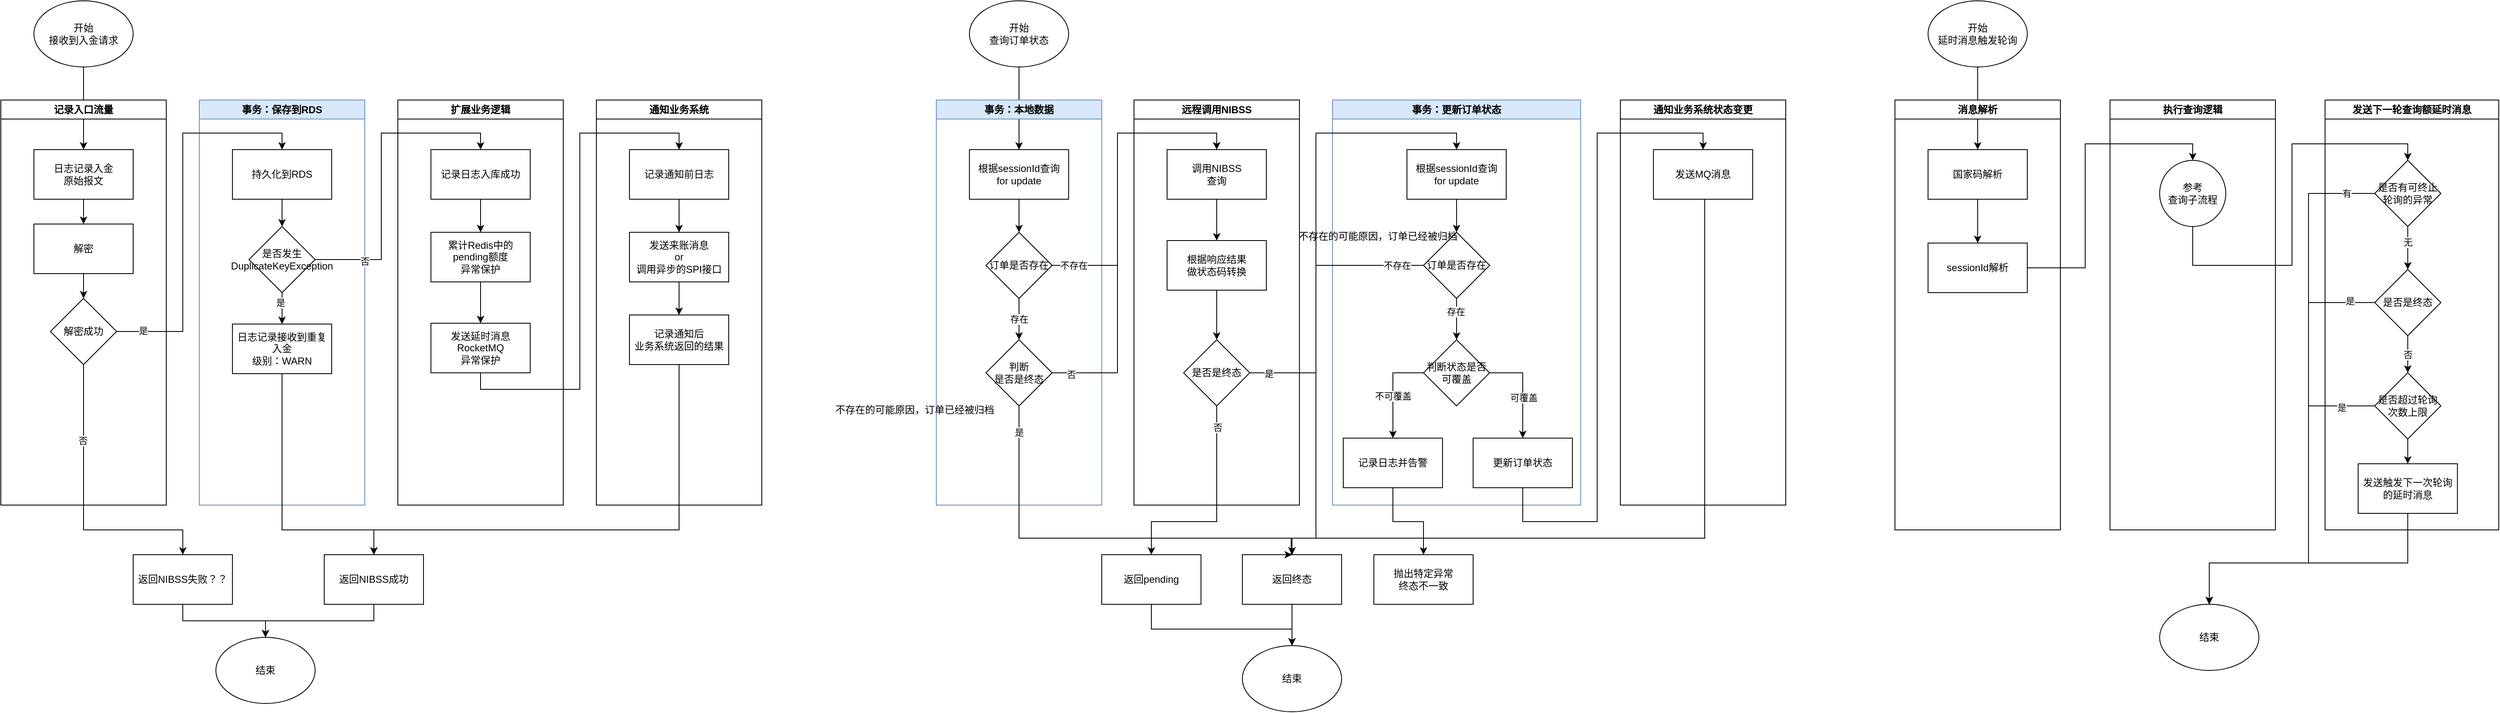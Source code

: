 <mxfile version="20.8.23" type="github">
  <diagram name="第 1 页" id="DVFmI6osQzUwB4YthNxx">
    <mxGraphModel dx="1306" dy="836" grid="1" gridSize="10" guides="1" tooltips="1" connect="1" arrows="1" fold="1" page="1" pageScale="1" pageWidth="827" pageHeight="1169" math="0" shadow="0">
      <root>
        <mxCell id="0" />
        <mxCell id="1" parent="0" />
        <mxCell id="RubAwYdfnnHtyNUK6HA--15" style="edgeStyle=orthogonalEdgeStyle;rounded=0;orthogonalLoop=1;jettySize=auto;html=1;entryX=0.5;entryY=0;entryDx=0;entryDy=0;" parent="1" source="RubAwYdfnnHtyNUK6HA--2" target="RubAwYdfnnHtyNUK6HA--10" edge="1">
          <mxGeometry relative="1" as="geometry" />
        </mxCell>
        <mxCell id="RubAwYdfnnHtyNUK6HA--2" value="开始&lt;br&gt;接收到入金请求" style="ellipse;whiteSpace=wrap;html=1;" parent="1" vertex="1">
          <mxGeometry x="50" y="40" width="120" height="80" as="geometry" />
        </mxCell>
        <mxCell id="RubAwYdfnnHtyNUK6HA--3" value="事务：保存到RDS" style="swimlane;whiteSpace=wrap;html=1;fillColor=#dae8fc;strokeColor=#6c8ebf;" parent="1" vertex="1">
          <mxGeometry x="250" y="160" width="200" height="490" as="geometry" />
        </mxCell>
        <mxCell id="RubAwYdfnnHtyNUK6HA--32" style="edgeStyle=orthogonalEdgeStyle;rounded=0;orthogonalLoop=1;jettySize=auto;html=1;entryX=0.5;entryY=0;entryDx=0;entryDy=0;" parent="RubAwYdfnnHtyNUK6HA--3" source="RubAwYdfnnHtyNUK6HA--23" target="RubAwYdfnnHtyNUK6HA--31" edge="1">
          <mxGeometry relative="1" as="geometry" />
        </mxCell>
        <mxCell id="RubAwYdfnnHtyNUK6HA--34" value="是" style="edgeLabel;html=1;align=center;verticalAlign=middle;resizable=0;points=[];" parent="RubAwYdfnnHtyNUK6HA--32" vertex="1" connectable="0">
          <mxGeometry x="-0.423" y="-2" relative="1" as="geometry">
            <mxPoint as="offset" />
          </mxGeometry>
        </mxCell>
        <mxCell id="RubAwYdfnnHtyNUK6HA--23" value="是否发生DuplicateKeyException" style="rhombus;whiteSpace=wrap;html=1;" parent="RubAwYdfnnHtyNUK6HA--3" vertex="1">
          <mxGeometry x="60" y="153" width="80" height="80" as="geometry" />
        </mxCell>
        <mxCell id="RubAwYdfnnHtyNUK6HA--28" style="edgeStyle=orthogonalEdgeStyle;rounded=0;orthogonalLoop=1;jettySize=auto;html=1;entryX=0.5;entryY=0;entryDx=0;entryDy=0;" parent="RubAwYdfnnHtyNUK6HA--3" source="RubAwYdfnnHtyNUK6HA--25" target="RubAwYdfnnHtyNUK6HA--23" edge="1">
          <mxGeometry relative="1" as="geometry" />
        </mxCell>
        <mxCell id="RubAwYdfnnHtyNUK6HA--25" value="持久化到RDS" style="rounded=0;whiteSpace=wrap;html=1;" parent="RubAwYdfnnHtyNUK6HA--3" vertex="1">
          <mxGeometry x="40" y="60" width="120" height="60" as="geometry" />
        </mxCell>
        <mxCell id="RubAwYdfnnHtyNUK6HA--31" value="日志记录接收到重复入金&lt;br&gt;级别：WARN" style="rounded=0;whiteSpace=wrap;html=1;" parent="RubAwYdfnnHtyNUK6HA--3" vertex="1">
          <mxGeometry x="40" y="271" width="120" height="60" as="geometry" />
        </mxCell>
        <mxCell id="RubAwYdfnnHtyNUK6HA--6" value="扩展业务逻辑" style="swimlane;whiteSpace=wrap;html=1;" parent="1" vertex="1">
          <mxGeometry x="490" y="160" width="200" height="490" as="geometry" />
        </mxCell>
        <mxCell id="RubAwYdfnnHtyNUK6HA--35" style="edgeStyle=orthogonalEdgeStyle;rounded=0;orthogonalLoop=1;jettySize=auto;html=1;entryX=0.5;entryY=0;entryDx=0;entryDy=0;" parent="RubAwYdfnnHtyNUK6HA--6" source="RubAwYdfnnHtyNUK6HA--5" target="RubAwYdfnnHtyNUK6HA--7" edge="1">
          <mxGeometry relative="1" as="geometry" />
        </mxCell>
        <mxCell id="RubAwYdfnnHtyNUK6HA--5" value="记录日志入库成功" style="rounded=0;whiteSpace=wrap;html=1;" parent="RubAwYdfnnHtyNUK6HA--6" vertex="1">
          <mxGeometry x="40" y="60" width="120" height="60" as="geometry" />
        </mxCell>
        <mxCell id="RubAwYdfnnHtyNUK6HA--36" style="edgeStyle=orthogonalEdgeStyle;rounded=0;orthogonalLoop=1;jettySize=auto;html=1;entryX=0.5;entryY=0;entryDx=0;entryDy=0;" parent="RubAwYdfnnHtyNUK6HA--6" source="RubAwYdfnnHtyNUK6HA--7" target="RubAwYdfnnHtyNUK6HA--8" edge="1">
          <mxGeometry relative="1" as="geometry" />
        </mxCell>
        <mxCell id="RubAwYdfnnHtyNUK6HA--7" value="累计Redis中的pending额度&lt;br&gt;异常保护" style="rounded=0;whiteSpace=wrap;html=1;" parent="RubAwYdfnnHtyNUK6HA--6" vertex="1">
          <mxGeometry x="40" y="160" width="120" height="60" as="geometry" />
        </mxCell>
        <mxCell id="RubAwYdfnnHtyNUK6HA--8" value="发送延时消息&lt;br&gt;RocketMQ&lt;br&gt;异常保护" style="rounded=0;whiteSpace=wrap;html=1;" parent="RubAwYdfnnHtyNUK6HA--6" vertex="1">
          <mxGeometry x="40" y="270" width="120" height="60" as="geometry" />
        </mxCell>
        <mxCell id="RubAwYdfnnHtyNUK6HA--9" value="记录入口流量" style="swimlane;whiteSpace=wrap;html=1;" parent="1" vertex="1">
          <mxGeometry x="10" y="160" width="200" height="490" as="geometry" />
        </mxCell>
        <mxCell id="RubAwYdfnnHtyNUK6HA--16" style="edgeStyle=orthogonalEdgeStyle;rounded=0;orthogonalLoop=1;jettySize=auto;html=1;entryX=0.5;entryY=0;entryDx=0;entryDy=0;" parent="RubAwYdfnnHtyNUK6HA--9" source="RubAwYdfnnHtyNUK6HA--10" target="RubAwYdfnnHtyNUK6HA--11" edge="1">
          <mxGeometry relative="1" as="geometry" />
        </mxCell>
        <mxCell id="RubAwYdfnnHtyNUK6HA--10" value="日志记录入金&lt;br&gt;原始报文" style="rounded=0;whiteSpace=wrap;html=1;" parent="RubAwYdfnnHtyNUK6HA--9" vertex="1">
          <mxGeometry x="40" y="60" width="120" height="60" as="geometry" />
        </mxCell>
        <mxCell id="RubAwYdfnnHtyNUK6HA--17" style="edgeStyle=orthogonalEdgeStyle;rounded=0;orthogonalLoop=1;jettySize=auto;html=1;" parent="RubAwYdfnnHtyNUK6HA--9" source="RubAwYdfnnHtyNUK6HA--11" target="RubAwYdfnnHtyNUK6HA--12" edge="1">
          <mxGeometry relative="1" as="geometry" />
        </mxCell>
        <mxCell id="RubAwYdfnnHtyNUK6HA--11" value="解密" style="rounded=0;whiteSpace=wrap;html=1;" parent="RubAwYdfnnHtyNUK6HA--9" vertex="1">
          <mxGeometry x="40" y="150" width="120" height="60" as="geometry" />
        </mxCell>
        <mxCell id="RubAwYdfnnHtyNUK6HA--12" value="解密成功" style="rhombus;whiteSpace=wrap;html=1;" parent="RubAwYdfnnHtyNUK6HA--9" vertex="1">
          <mxGeometry x="60" y="240" width="80" height="80" as="geometry" />
        </mxCell>
        <mxCell id="w1pWEiKStRJaA9r7xI7A-2" style="edgeStyle=orthogonalEdgeStyle;rounded=0;orthogonalLoop=1;jettySize=auto;html=1;entryX=0.5;entryY=0;entryDx=0;entryDy=0;" edge="1" parent="1" source="RubAwYdfnnHtyNUK6HA--13" target="w1pWEiKStRJaA9r7xI7A-1">
          <mxGeometry relative="1" as="geometry" />
        </mxCell>
        <mxCell id="RubAwYdfnnHtyNUK6HA--13" value="返回NIBSS失败？？" style="rounded=0;whiteSpace=wrap;html=1;" parent="1" vertex="1">
          <mxGeometry x="170" y="710" width="120" height="60" as="geometry" />
        </mxCell>
        <mxCell id="w1pWEiKStRJaA9r7xI7A-3" style="edgeStyle=orthogonalEdgeStyle;rounded=0;orthogonalLoop=1;jettySize=auto;html=1;entryX=0.5;entryY=0;entryDx=0;entryDy=0;exitX=0.5;exitY=1;exitDx=0;exitDy=0;" edge="1" parent="1" source="RubAwYdfnnHtyNUK6HA--14" target="w1pWEiKStRJaA9r7xI7A-1">
          <mxGeometry relative="1" as="geometry" />
        </mxCell>
        <mxCell id="RubAwYdfnnHtyNUK6HA--14" value="返回NIBSS成功" style="rounded=0;whiteSpace=wrap;html=1;" parent="1" vertex="1">
          <mxGeometry x="401" y="710" width="120" height="60" as="geometry" />
        </mxCell>
        <mxCell id="RubAwYdfnnHtyNUK6HA--18" style="edgeStyle=orthogonalEdgeStyle;rounded=0;orthogonalLoop=1;jettySize=auto;html=1;entryX=0.5;entryY=0;entryDx=0;entryDy=0;" parent="1" source="RubAwYdfnnHtyNUK6HA--12" target="RubAwYdfnnHtyNUK6HA--25" edge="1">
          <mxGeometry relative="1" as="geometry">
            <mxPoint x="350" y="220.0" as="targetPoint" />
            <Array as="points">
              <mxPoint x="230" y="440" />
              <mxPoint x="230" y="200" />
              <mxPoint x="350" y="200" />
            </Array>
          </mxGeometry>
        </mxCell>
        <mxCell id="RubAwYdfnnHtyNUK6HA--19" value="是" style="edgeLabel;html=1;align=center;verticalAlign=middle;resizable=0;points=[];" parent="RubAwYdfnnHtyNUK6HA--18" vertex="1" connectable="0">
          <mxGeometry x="-0.863" y="1" relative="1" as="geometry">
            <mxPoint as="offset" />
          </mxGeometry>
        </mxCell>
        <mxCell id="RubAwYdfnnHtyNUK6HA--20" style="edgeStyle=orthogonalEdgeStyle;rounded=0;orthogonalLoop=1;jettySize=auto;html=1;entryX=0.5;entryY=0;entryDx=0;entryDy=0;exitX=0.5;exitY=1;exitDx=0;exitDy=0;" parent="1" source="RubAwYdfnnHtyNUK6HA--12" target="RubAwYdfnnHtyNUK6HA--13" edge="1">
          <mxGeometry relative="1" as="geometry">
            <Array as="points">
              <mxPoint x="110" y="680" />
              <mxPoint x="230" y="680" />
            </Array>
          </mxGeometry>
        </mxCell>
        <mxCell id="RubAwYdfnnHtyNUK6HA--21" value="否" style="edgeLabel;html=1;align=center;verticalAlign=middle;resizable=0;points=[];" parent="RubAwYdfnnHtyNUK6HA--20" vertex="1" connectable="0">
          <mxGeometry x="-0.474" y="-1" relative="1" as="geometry">
            <mxPoint as="offset" />
          </mxGeometry>
        </mxCell>
        <mxCell id="RubAwYdfnnHtyNUK6HA--29" style="edgeStyle=orthogonalEdgeStyle;rounded=0;orthogonalLoop=1;jettySize=auto;html=1;entryX=0.5;entryY=0;entryDx=0;entryDy=0;" parent="1" source="RubAwYdfnnHtyNUK6HA--23" target="RubAwYdfnnHtyNUK6HA--5" edge="1">
          <mxGeometry relative="1" as="geometry">
            <Array as="points">
              <mxPoint x="470" y="353" />
              <mxPoint x="470" y="200" />
              <mxPoint x="590" y="200" />
            </Array>
          </mxGeometry>
        </mxCell>
        <mxCell id="RubAwYdfnnHtyNUK6HA--30" value="否" style="edgeLabel;html=1;align=center;verticalAlign=middle;resizable=0;points=[];" parent="RubAwYdfnnHtyNUK6HA--29" vertex="1" connectable="0">
          <mxGeometry x="-0.679" y="-2" relative="1" as="geometry">
            <mxPoint as="offset" />
          </mxGeometry>
        </mxCell>
        <mxCell id="RubAwYdfnnHtyNUK6HA--33" style="edgeStyle=orthogonalEdgeStyle;rounded=0;orthogonalLoop=1;jettySize=auto;html=1;entryX=0.5;entryY=0;entryDx=0;entryDy=0;" parent="1" source="RubAwYdfnnHtyNUK6HA--31" target="RubAwYdfnnHtyNUK6HA--14" edge="1">
          <mxGeometry relative="1" as="geometry">
            <Array as="points">
              <mxPoint x="350" y="680" />
              <mxPoint x="461" y="680" />
            </Array>
          </mxGeometry>
        </mxCell>
        <mxCell id="w1pWEiKStRJaA9r7xI7A-1" value="结束" style="ellipse;whiteSpace=wrap;html=1;" vertex="1" parent="1">
          <mxGeometry x="270" y="810" width="120" height="80" as="geometry" />
        </mxCell>
        <mxCell id="w1pWEiKStRJaA9r7xI7A-4" value="通知业务系统" style="swimlane;whiteSpace=wrap;html=1;" vertex="1" parent="1">
          <mxGeometry x="730" y="160" width="200" height="490" as="geometry" />
        </mxCell>
        <mxCell id="w1pWEiKStRJaA9r7xI7A-11" style="edgeStyle=orthogonalEdgeStyle;rounded=0;orthogonalLoop=1;jettySize=auto;html=1;entryX=0.5;entryY=0;entryDx=0;entryDy=0;" edge="1" parent="w1pWEiKStRJaA9r7xI7A-4" source="w1pWEiKStRJaA9r7xI7A-5" target="w1pWEiKStRJaA9r7xI7A-10">
          <mxGeometry relative="1" as="geometry" />
        </mxCell>
        <mxCell id="w1pWEiKStRJaA9r7xI7A-5" value="发送来账消息&lt;br&gt;or&lt;br&gt;调用异步的SPI接口" style="rounded=0;whiteSpace=wrap;html=1;" vertex="1" parent="w1pWEiKStRJaA9r7xI7A-4">
          <mxGeometry x="40" y="160" width="120" height="60" as="geometry" />
        </mxCell>
        <mxCell id="w1pWEiKStRJaA9r7xI7A-9" style="edgeStyle=orthogonalEdgeStyle;rounded=0;orthogonalLoop=1;jettySize=auto;html=1;entryX=0.5;entryY=0;entryDx=0;entryDy=0;" edge="1" parent="w1pWEiKStRJaA9r7xI7A-4" source="w1pWEiKStRJaA9r7xI7A-8" target="w1pWEiKStRJaA9r7xI7A-5">
          <mxGeometry relative="1" as="geometry" />
        </mxCell>
        <mxCell id="w1pWEiKStRJaA9r7xI7A-8" value="记录通知前日志" style="rounded=0;whiteSpace=wrap;html=1;" vertex="1" parent="w1pWEiKStRJaA9r7xI7A-4">
          <mxGeometry x="40" y="60" width="120" height="60" as="geometry" />
        </mxCell>
        <mxCell id="w1pWEiKStRJaA9r7xI7A-10" value="记录通知后&lt;br&gt;业务系统返回的结果" style="rounded=0;whiteSpace=wrap;html=1;" vertex="1" parent="w1pWEiKStRJaA9r7xI7A-4">
          <mxGeometry x="40" y="260" width="120" height="60" as="geometry" />
        </mxCell>
        <mxCell id="w1pWEiKStRJaA9r7xI7A-6" style="edgeStyle=orthogonalEdgeStyle;rounded=0;orthogonalLoop=1;jettySize=auto;html=1;entryX=0.5;entryY=0;entryDx=0;entryDy=0;exitX=0.5;exitY=1;exitDx=0;exitDy=0;" edge="1" parent="1" source="RubAwYdfnnHtyNUK6HA--8" target="w1pWEiKStRJaA9r7xI7A-8">
          <mxGeometry relative="1" as="geometry" />
        </mxCell>
        <mxCell id="w1pWEiKStRJaA9r7xI7A-12" style="edgeStyle=orthogonalEdgeStyle;rounded=0;orthogonalLoop=1;jettySize=auto;html=1;entryX=0.5;entryY=0;entryDx=0;entryDy=0;" edge="1" parent="1" source="w1pWEiKStRJaA9r7xI7A-10" target="RubAwYdfnnHtyNUK6HA--14">
          <mxGeometry relative="1" as="geometry">
            <Array as="points">
              <mxPoint x="830" y="680" />
              <mxPoint x="461" y="680" />
            </Array>
          </mxGeometry>
        </mxCell>
        <mxCell id="w1pWEiKStRJaA9r7xI7A-17" style="edgeStyle=orthogonalEdgeStyle;rounded=0;orthogonalLoop=1;jettySize=auto;html=1;entryX=0.5;entryY=0;entryDx=0;entryDy=0;" edge="1" parent="1" source="w1pWEiKStRJaA9r7xI7A-13" target="w1pWEiKStRJaA9r7xI7A-15">
          <mxGeometry relative="1" as="geometry" />
        </mxCell>
        <mxCell id="w1pWEiKStRJaA9r7xI7A-13" value="开始&lt;br&gt;查询订单状态" style="ellipse;whiteSpace=wrap;html=1;" vertex="1" parent="1">
          <mxGeometry x="1181" y="40" width="120" height="80" as="geometry" />
        </mxCell>
        <mxCell id="w1pWEiKStRJaA9r7xI7A-14" value="事务：本地数据" style="swimlane;whiteSpace=wrap;html=1;fillColor=#dae8fc;strokeColor=#6c8ebf;" vertex="1" parent="1">
          <mxGeometry x="1141" y="160" width="200" height="490" as="geometry" />
        </mxCell>
        <mxCell id="w1pWEiKStRJaA9r7xI7A-18" style="edgeStyle=orthogonalEdgeStyle;rounded=0;orthogonalLoop=1;jettySize=auto;html=1;entryX=0.5;entryY=0;entryDx=0;entryDy=0;" edge="1" parent="w1pWEiKStRJaA9r7xI7A-14" source="w1pWEiKStRJaA9r7xI7A-15" target="w1pWEiKStRJaA9r7xI7A-16">
          <mxGeometry relative="1" as="geometry" />
        </mxCell>
        <mxCell id="w1pWEiKStRJaA9r7xI7A-15" value="根据sessionId查询&lt;br&gt;for update" style="rounded=0;whiteSpace=wrap;html=1;" vertex="1" parent="w1pWEiKStRJaA9r7xI7A-14">
          <mxGeometry x="40" y="60" width="120" height="60" as="geometry" />
        </mxCell>
        <mxCell id="w1pWEiKStRJaA9r7xI7A-29" value="存在" style="edgeStyle=orthogonalEdgeStyle;rounded=0;orthogonalLoop=1;jettySize=auto;html=1;entryX=0.5;entryY=0;entryDx=0;entryDy=0;" edge="1" parent="w1pWEiKStRJaA9r7xI7A-14" source="w1pWEiKStRJaA9r7xI7A-16" target="w1pWEiKStRJaA9r7xI7A-28">
          <mxGeometry relative="1" as="geometry" />
        </mxCell>
        <mxCell id="w1pWEiKStRJaA9r7xI7A-16" value="订单是否存在" style="rhombus;whiteSpace=wrap;html=1;" vertex="1" parent="w1pWEiKStRJaA9r7xI7A-14">
          <mxGeometry x="60" y="160" width="80" height="80" as="geometry" />
        </mxCell>
        <mxCell id="w1pWEiKStRJaA9r7xI7A-28" value="判断&lt;br&gt;是否是终态" style="rhombus;whiteSpace=wrap;html=1;" vertex="1" parent="w1pWEiKStRJaA9r7xI7A-14">
          <mxGeometry x="60" y="290" width="80" height="80" as="geometry" />
        </mxCell>
        <mxCell id="w1pWEiKStRJaA9r7xI7A-41" value="不存在的可能原因，订单已经被归档" style="text;html=1;strokeColor=none;fillColor=none;align=center;verticalAlign=middle;whiteSpace=wrap;rounded=0;" vertex="1" parent="w1pWEiKStRJaA9r7xI7A-14">
          <mxGeometry x="-131" y="360" width="210" height="30" as="geometry" />
        </mxCell>
        <mxCell id="w1pWEiKStRJaA9r7xI7A-66" style="edgeStyle=orthogonalEdgeStyle;rounded=0;orthogonalLoop=1;jettySize=auto;html=1;entryX=0.5;entryY=0;entryDx=0;entryDy=0;" edge="1" parent="1" source="w1pWEiKStRJaA9r7xI7A-19" target="w1pWEiKStRJaA9r7xI7A-65">
          <mxGeometry relative="1" as="geometry">
            <Array as="points">
              <mxPoint x="1401" y="800" />
              <mxPoint x="1571" y="800" />
            </Array>
          </mxGeometry>
        </mxCell>
        <mxCell id="w1pWEiKStRJaA9r7xI7A-19" value="返回pending" style="rounded=0;whiteSpace=wrap;html=1;" vertex="1" parent="1">
          <mxGeometry x="1341" y="710" width="120" height="60" as="geometry" />
        </mxCell>
        <mxCell id="w1pWEiKStRJaA9r7xI7A-67" style="edgeStyle=orthogonalEdgeStyle;rounded=0;orthogonalLoop=1;jettySize=auto;html=1;entryX=0.5;entryY=0;entryDx=0;entryDy=0;" edge="1" parent="1" source="w1pWEiKStRJaA9r7xI7A-20" target="w1pWEiKStRJaA9r7xI7A-65">
          <mxGeometry relative="1" as="geometry" />
        </mxCell>
        <mxCell id="w1pWEiKStRJaA9r7xI7A-20" value="返回终态" style="rounded=0;whiteSpace=wrap;html=1;" vertex="1" parent="1">
          <mxGeometry x="1511" y="710" width="120" height="60" as="geometry" />
        </mxCell>
        <mxCell id="w1pWEiKStRJaA9r7xI7A-22" value="远程调用NIBSS" style="swimlane;whiteSpace=wrap;html=1;" vertex="1" parent="1">
          <mxGeometry x="1380" y="160" width="200" height="490" as="geometry" />
        </mxCell>
        <mxCell id="w1pWEiKStRJaA9r7xI7A-36" style="edgeStyle=orthogonalEdgeStyle;rounded=0;orthogonalLoop=1;jettySize=auto;html=1;entryX=0.5;entryY=0;entryDx=0;entryDy=0;" edge="1" parent="w1pWEiKStRJaA9r7xI7A-22" source="w1pWEiKStRJaA9r7xI7A-23" target="w1pWEiKStRJaA9r7xI7A-35">
          <mxGeometry relative="1" as="geometry" />
        </mxCell>
        <mxCell id="w1pWEiKStRJaA9r7xI7A-23" value="调用NIBSS&lt;br&gt;查询" style="rounded=0;whiteSpace=wrap;html=1;" vertex="1" parent="w1pWEiKStRJaA9r7xI7A-22">
          <mxGeometry x="40" y="60" width="120" height="60" as="geometry" />
        </mxCell>
        <mxCell id="w1pWEiKStRJaA9r7xI7A-48" style="edgeStyle=orthogonalEdgeStyle;rounded=0;orthogonalLoop=1;jettySize=auto;html=1;entryX=0.5;entryY=0;entryDx=0;entryDy=0;" edge="1" parent="w1pWEiKStRJaA9r7xI7A-22" source="w1pWEiKStRJaA9r7xI7A-35" target="w1pWEiKStRJaA9r7xI7A-47">
          <mxGeometry relative="1" as="geometry" />
        </mxCell>
        <mxCell id="w1pWEiKStRJaA9r7xI7A-35" value="根据响应结果&lt;br&gt;做状态码转换" style="rounded=0;whiteSpace=wrap;html=1;" vertex="1" parent="w1pWEiKStRJaA9r7xI7A-22">
          <mxGeometry x="40" y="170" width="120" height="60" as="geometry" />
        </mxCell>
        <mxCell id="w1pWEiKStRJaA9r7xI7A-47" value="是否是终态" style="rhombus;whiteSpace=wrap;html=1;" vertex="1" parent="w1pWEiKStRJaA9r7xI7A-22">
          <mxGeometry x="60" y="290" width="80" height="80" as="geometry" />
        </mxCell>
        <mxCell id="w1pWEiKStRJaA9r7xI7A-24" style="edgeStyle=orthogonalEdgeStyle;rounded=0;orthogonalLoop=1;jettySize=auto;html=1;entryX=0.5;entryY=0;entryDx=0;entryDy=0;" edge="1" parent="1" source="w1pWEiKStRJaA9r7xI7A-16" target="w1pWEiKStRJaA9r7xI7A-23">
          <mxGeometry relative="1" as="geometry">
            <Array as="points">
              <mxPoint x="1360" y="360" />
              <mxPoint x="1360" y="200" />
              <mxPoint x="1480" y="200" />
            </Array>
          </mxGeometry>
        </mxCell>
        <mxCell id="w1pWEiKStRJaA9r7xI7A-26" value="不存在" style="edgeLabel;html=1;align=center;verticalAlign=middle;resizable=0;points=[];" vertex="1" connectable="0" parent="w1pWEiKStRJaA9r7xI7A-24">
          <mxGeometry x="-0.863" relative="1" as="geometry">
            <mxPoint as="offset" />
          </mxGeometry>
        </mxCell>
        <mxCell id="w1pWEiKStRJaA9r7xI7A-30" style="edgeStyle=orthogonalEdgeStyle;rounded=0;orthogonalLoop=1;jettySize=auto;html=1;entryX=0.5;entryY=0;entryDx=0;entryDy=0;" edge="1" parent="1" source="w1pWEiKStRJaA9r7xI7A-28" target="w1pWEiKStRJaA9r7xI7A-20">
          <mxGeometry relative="1" as="geometry">
            <Array as="points">
              <mxPoint x="1241" y="690" />
              <mxPoint x="1570" y="690" />
            </Array>
          </mxGeometry>
        </mxCell>
        <mxCell id="w1pWEiKStRJaA9r7xI7A-31" value="是" style="edgeLabel;html=1;align=center;verticalAlign=middle;resizable=0;points=[];" vertex="1" connectable="0" parent="w1pWEiKStRJaA9r7xI7A-30">
          <mxGeometry x="-0.876" relative="1" as="geometry">
            <mxPoint as="offset" />
          </mxGeometry>
        </mxCell>
        <mxCell id="w1pWEiKStRJaA9r7xI7A-32" style="edgeStyle=orthogonalEdgeStyle;rounded=0;orthogonalLoop=1;jettySize=auto;html=1;entryX=0.5;entryY=0;entryDx=0;entryDy=0;" edge="1" parent="1" source="w1pWEiKStRJaA9r7xI7A-28" target="w1pWEiKStRJaA9r7xI7A-23">
          <mxGeometry relative="1" as="geometry">
            <Array as="points">
              <mxPoint x="1360" y="490" />
              <mxPoint x="1360" y="200" />
              <mxPoint x="1480" y="200" />
            </Array>
          </mxGeometry>
        </mxCell>
        <mxCell id="w1pWEiKStRJaA9r7xI7A-33" value="否" style="edgeLabel;html=1;align=center;verticalAlign=middle;resizable=0;points=[];" vertex="1" connectable="0" parent="w1pWEiKStRJaA9r7xI7A-32">
          <mxGeometry x="-0.91" y="-1" relative="1" as="geometry">
            <mxPoint y="1" as="offset" />
          </mxGeometry>
        </mxCell>
        <mxCell id="w1pWEiKStRJaA9r7xI7A-38" value="事务：更新订单状态" style="swimlane;whiteSpace=wrap;html=1;fillColor=#dae8fc;strokeColor=#6c8ebf;" vertex="1" parent="1">
          <mxGeometry x="1620" y="160" width="300" height="490" as="geometry" />
        </mxCell>
        <mxCell id="w1pWEiKStRJaA9r7xI7A-44" style="edgeStyle=orthogonalEdgeStyle;rounded=0;orthogonalLoop=1;jettySize=auto;html=1;" edge="1" parent="w1pWEiKStRJaA9r7xI7A-38" source="w1pWEiKStRJaA9r7xI7A-39" target="w1pWEiKStRJaA9r7xI7A-43">
          <mxGeometry relative="1" as="geometry" />
        </mxCell>
        <mxCell id="w1pWEiKStRJaA9r7xI7A-39" value="根据sessionId查询&lt;br&gt;for update" style="rounded=0;whiteSpace=wrap;html=1;" vertex="1" parent="w1pWEiKStRJaA9r7xI7A-38">
          <mxGeometry x="90" y="60" width="120" height="60" as="geometry" />
        </mxCell>
        <mxCell id="w1pWEiKStRJaA9r7xI7A-58" style="edgeStyle=orthogonalEdgeStyle;rounded=0;orthogonalLoop=1;jettySize=auto;html=1;entryX=0.5;entryY=0;entryDx=0;entryDy=0;" edge="1" parent="w1pWEiKStRJaA9r7xI7A-38" source="w1pWEiKStRJaA9r7xI7A-43" target="w1pWEiKStRJaA9r7xI7A-55">
          <mxGeometry relative="1" as="geometry" />
        </mxCell>
        <mxCell id="w1pWEiKStRJaA9r7xI7A-60" value="存在" style="edgeLabel;html=1;align=center;verticalAlign=middle;resizable=0;points=[];" vertex="1" connectable="0" parent="w1pWEiKStRJaA9r7xI7A-58">
          <mxGeometry x="-0.38" y="-1" relative="1" as="geometry">
            <mxPoint as="offset" />
          </mxGeometry>
        </mxCell>
        <mxCell id="w1pWEiKStRJaA9r7xI7A-43" value="订单是否存在" style="rhombus;whiteSpace=wrap;html=1;" vertex="1" parent="w1pWEiKStRJaA9r7xI7A-38">
          <mxGeometry x="110" y="160" width="80" height="80" as="geometry" />
        </mxCell>
        <mxCell id="w1pWEiKStRJaA9r7xI7A-59" style="rounded=0;orthogonalLoop=1;jettySize=auto;html=1;entryX=0.5;entryY=0;entryDx=0;entryDy=0;edgeStyle=orthogonalEdgeStyle;exitX=1;exitY=0.5;exitDx=0;exitDy=0;" edge="1" parent="w1pWEiKStRJaA9r7xI7A-38" source="w1pWEiKStRJaA9r7xI7A-55" target="w1pWEiKStRJaA9r7xI7A-56">
          <mxGeometry relative="1" as="geometry" />
        </mxCell>
        <mxCell id="w1pWEiKStRJaA9r7xI7A-61" value="可覆盖" style="edgeLabel;html=1;align=center;verticalAlign=middle;resizable=0;points=[];" vertex="1" connectable="0" parent="w1pWEiKStRJaA9r7xI7A-59">
          <mxGeometry x="-0.39" y="3" relative="1" as="geometry">
            <mxPoint x="4" y="33" as="offset" />
          </mxGeometry>
        </mxCell>
        <mxCell id="w1pWEiKStRJaA9r7xI7A-63" style="edgeStyle=orthogonalEdgeStyle;rounded=0;orthogonalLoop=1;jettySize=auto;html=1;entryX=0.5;entryY=0;entryDx=0;entryDy=0;" edge="1" parent="w1pWEiKStRJaA9r7xI7A-38" source="w1pWEiKStRJaA9r7xI7A-55" target="w1pWEiKStRJaA9r7xI7A-62">
          <mxGeometry relative="1" as="geometry">
            <Array as="points">
              <mxPoint x="73" y="330" />
            </Array>
          </mxGeometry>
        </mxCell>
        <mxCell id="w1pWEiKStRJaA9r7xI7A-64" value="不可覆盖" style="edgeLabel;html=1;align=center;verticalAlign=middle;resizable=0;points=[];" vertex="1" connectable="0" parent="w1pWEiKStRJaA9r7xI7A-63">
          <mxGeometry x="0.112" relative="1" as="geometry">
            <mxPoint as="offset" />
          </mxGeometry>
        </mxCell>
        <mxCell id="w1pWEiKStRJaA9r7xI7A-55" value="判断状态是否可覆盖" style="rhombus;whiteSpace=wrap;html=1;" vertex="1" parent="w1pWEiKStRJaA9r7xI7A-38">
          <mxGeometry x="110" y="290" width="80" height="80" as="geometry" />
        </mxCell>
        <mxCell id="w1pWEiKStRJaA9r7xI7A-56" value="更新订单状态" style="rounded=0;whiteSpace=wrap;html=1;" vertex="1" parent="w1pWEiKStRJaA9r7xI7A-38">
          <mxGeometry x="170" y="409" width="120" height="60" as="geometry" />
        </mxCell>
        <mxCell id="w1pWEiKStRJaA9r7xI7A-62" value="记录日志并告警" style="rounded=0;whiteSpace=wrap;html=1;" vertex="1" parent="w1pWEiKStRJaA9r7xI7A-38">
          <mxGeometry x="13" y="409" width="120" height="60" as="geometry" />
        </mxCell>
        <mxCell id="w1pWEiKStRJaA9r7xI7A-74" value="不存在的可能原因，订单已经被归档" style="text;html=1;strokeColor=none;fillColor=none;align=center;verticalAlign=middle;whiteSpace=wrap;rounded=0;" vertex="1" parent="w1pWEiKStRJaA9r7xI7A-38">
          <mxGeometry x="-50" y="150" width="210" height="30" as="geometry" />
        </mxCell>
        <mxCell id="w1pWEiKStRJaA9r7xI7A-45" style="edgeStyle=orthogonalEdgeStyle;rounded=0;orthogonalLoop=1;jettySize=auto;html=1;entryX=0.5;entryY=0;entryDx=0;entryDy=0;exitX=1;exitY=0.5;exitDx=0;exitDy=0;" edge="1" parent="1" source="w1pWEiKStRJaA9r7xI7A-47" target="w1pWEiKStRJaA9r7xI7A-39">
          <mxGeometry relative="1" as="geometry">
            <Array as="points">
              <mxPoint x="1600" y="490" />
              <mxPoint x="1600" y="200" />
              <mxPoint x="1770" y="200" />
            </Array>
          </mxGeometry>
        </mxCell>
        <mxCell id="w1pWEiKStRJaA9r7xI7A-49" value="是" style="edgeLabel;html=1;align=center;verticalAlign=middle;resizable=0;points=[];" vertex="1" connectable="0" parent="w1pWEiKStRJaA9r7xI7A-45">
          <mxGeometry x="-0.918" y="-1" relative="1" as="geometry">
            <mxPoint as="offset" />
          </mxGeometry>
        </mxCell>
        <mxCell id="w1pWEiKStRJaA9r7xI7A-50" style="edgeStyle=orthogonalEdgeStyle;rounded=0;orthogonalLoop=1;jettySize=auto;html=1;entryX=0.5;entryY=0;entryDx=0;entryDy=0;" edge="1" parent="1" source="w1pWEiKStRJaA9r7xI7A-47" target="w1pWEiKStRJaA9r7xI7A-19">
          <mxGeometry relative="1" as="geometry">
            <Array as="points">
              <mxPoint x="1480" y="670" />
              <mxPoint x="1401" y="670" />
            </Array>
          </mxGeometry>
        </mxCell>
        <mxCell id="w1pWEiKStRJaA9r7xI7A-51" value="否" style="edgeLabel;html=1;align=center;verticalAlign=middle;resizable=0;points=[];" vertex="1" connectable="0" parent="w1pWEiKStRJaA9r7xI7A-50">
          <mxGeometry x="-0.799" y="1" relative="1" as="geometry">
            <mxPoint as="offset" />
          </mxGeometry>
        </mxCell>
        <mxCell id="w1pWEiKStRJaA9r7xI7A-52" style="edgeStyle=orthogonalEdgeStyle;rounded=0;orthogonalLoop=1;jettySize=auto;html=1;entryX=0.5;entryY=0;entryDx=0;entryDy=0;" edge="1" parent="1" source="w1pWEiKStRJaA9r7xI7A-43" target="w1pWEiKStRJaA9r7xI7A-20">
          <mxGeometry relative="1" as="geometry">
            <Array as="points">
              <mxPoint x="1600" y="360" />
              <mxPoint x="1600" y="690" />
              <mxPoint x="1571" y="690" />
            </Array>
          </mxGeometry>
        </mxCell>
        <mxCell id="w1pWEiKStRJaA9r7xI7A-53" value="不存在" style="edgeLabel;html=1;align=center;verticalAlign=middle;resizable=0;points=[];" vertex="1" connectable="0" parent="w1pWEiKStRJaA9r7xI7A-52">
          <mxGeometry x="-0.908" relative="1" as="geometry">
            <mxPoint x="-9" as="offset" />
          </mxGeometry>
        </mxCell>
        <mxCell id="w1pWEiKStRJaA9r7xI7A-57" style="edgeStyle=orthogonalEdgeStyle;rounded=0;orthogonalLoop=1;jettySize=auto;html=1;entryX=0.5;entryY=0;entryDx=0;entryDy=0;exitX=0.5;exitY=1;exitDx=0;exitDy=0;" edge="1" parent="1" source="w1pWEiKStRJaA9r7xI7A-56" target="w1pWEiKStRJaA9r7xI7A-71">
          <mxGeometry relative="1" as="geometry">
            <Array as="points">
              <mxPoint x="1850" y="670" />
              <mxPoint x="1940" y="670" />
              <mxPoint x="1940" y="200" />
              <mxPoint x="2068" y="200" />
            </Array>
          </mxGeometry>
        </mxCell>
        <mxCell id="w1pWEiKStRJaA9r7xI7A-65" value="结束" style="ellipse;whiteSpace=wrap;html=1;" vertex="1" parent="1">
          <mxGeometry x="1511" y="820" width="120" height="80" as="geometry" />
        </mxCell>
        <mxCell id="w1pWEiKStRJaA9r7xI7A-68" value="抛出特定异常&lt;br&gt;终态不一致" style="rounded=0;whiteSpace=wrap;html=1;" vertex="1" parent="1">
          <mxGeometry x="1670" y="710" width="120" height="60" as="geometry" />
        </mxCell>
        <mxCell id="w1pWEiKStRJaA9r7xI7A-69" style="edgeStyle=orthogonalEdgeStyle;rounded=0;orthogonalLoop=1;jettySize=auto;html=1;entryX=0.5;entryY=0;entryDx=0;entryDy=0;" edge="1" parent="1" source="w1pWEiKStRJaA9r7xI7A-62" target="w1pWEiKStRJaA9r7xI7A-68">
          <mxGeometry relative="1" as="geometry">
            <Array as="points">
              <mxPoint x="1693" y="670" />
              <mxPoint x="1730" y="670" />
            </Array>
          </mxGeometry>
        </mxCell>
        <mxCell id="w1pWEiKStRJaA9r7xI7A-70" value="通知业务系统状态变更" style="swimlane;whiteSpace=wrap;html=1;" vertex="1" parent="1">
          <mxGeometry x="1968" y="160" width="200" height="490" as="geometry" />
        </mxCell>
        <mxCell id="w1pWEiKStRJaA9r7xI7A-71" value="发送MQ消息" style="rounded=0;whiteSpace=wrap;html=1;" vertex="1" parent="w1pWEiKStRJaA9r7xI7A-70">
          <mxGeometry x="40" y="60" width="120" height="60" as="geometry" />
        </mxCell>
        <mxCell id="w1pWEiKStRJaA9r7xI7A-72" style="edgeStyle=orthogonalEdgeStyle;rounded=0;orthogonalLoop=1;jettySize=auto;html=1;entryX=0.5;entryY=0;entryDx=0;entryDy=0;" edge="1" parent="1" source="w1pWEiKStRJaA9r7xI7A-71" target="w1pWEiKStRJaA9r7xI7A-20">
          <mxGeometry relative="1" as="geometry">
            <Array as="points">
              <mxPoint x="2070" y="690" />
              <mxPoint x="1571" y="690" />
            </Array>
          </mxGeometry>
        </mxCell>
        <mxCell id="w1pWEiKStRJaA9r7xI7A-80" style="edgeStyle=orthogonalEdgeStyle;rounded=0;orthogonalLoop=1;jettySize=auto;html=1;entryX=0.5;entryY=0;entryDx=0;entryDy=0;" edge="1" parent="1" source="w1pWEiKStRJaA9r7xI7A-73" target="w1pWEiKStRJaA9r7xI7A-78">
          <mxGeometry relative="1" as="geometry" />
        </mxCell>
        <mxCell id="w1pWEiKStRJaA9r7xI7A-73" value="开始&lt;br&gt;延时消息触发轮询" style="ellipse;whiteSpace=wrap;html=1;" vertex="1" parent="1">
          <mxGeometry x="2340" y="40" width="120" height="80" as="geometry" />
        </mxCell>
        <mxCell id="w1pWEiKStRJaA9r7xI7A-75" value="消息解析" style="swimlane;whiteSpace=wrap;html=1;" vertex="1" parent="1">
          <mxGeometry x="2300" y="160" width="200" height="520" as="geometry" />
        </mxCell>
        <mxCell id="w1pWEiKStRJaA9r7xI7A-81" style="edgeStyle=orthogonalEdgeStyle;rounded=0;orthogonalLoop=1;jettySize=auto;html=1;entryX=0.5;entryY=0;entryDx=0;entryDy=0;" edge="1" parent="w1pWEiKStRJaA9r7xI7A-75" source="w1pWEiKStRJaA9r7xI7A-78" target="w1pWEiKStRJaA9r7xI7A-79">
          <mxGeometry relative="1" as="geometry" />
        </mxCell>
        <mxCell id="w1pWEiKStRJaA9r7xI7A-78" value="国家码解析" style="rounded=0;whiteSpace=wrap;html=1;" vertex="1" parent="w1pWEiKStRJaA9r7xI7A-75">
          <mxGeometry x="40" y="60" width="120" height="60" as="geometry" />
        </mxCell>
        <mxCell id="w1pWEiKStRJaA9r7xI7A-79" value="sessionId解析" style="rounded=0;whiteSpace=wrap;html=1;" vertex="1" parent="w1pWEiKStRJaA9r7xI7A-75">
          <mxGeometry x="40" y="173" width="120" height="60" as="geometry" />
        </mxCell>
        <mxCell id="w1pWEiKStRJaA9r7xI7A-76" value="执行查询逻辑" style="swimlane;whiteSpace=wrap;html=1;" vertex="1" parent="1">
          <mxGeometry x="2560" y="160" width="200" height="520" as="geometry" />
        </mxCell>
        <mxCell id="w1pWEiKStRJaA9r7xI7A-83" value="参考&lt;br&gt;查询子流程" style="ellipse;whiteSpace=wrap;html=1;aspect=fixed;" vertex="1" parent="w1pWEiKStRJaA9r7xI7A-76">
          <mxGeometry x="60" y="73" width="80" height="80" as="geometry" />
        </mxCell>
        <mxCell id="w1pWEiKStRJaA9r7xI7A-77" value="发送下一轮查询额延时消息" style="swimlane;whiteSpace=wrap;html=1;" vertex="1" parent="1">
          <mxGeometry x="2820" y="160" width="210" height="520" as="geometry" />
        </mxCell>
        <mxCell id="w1pWEiKStRJaA9r7xI7A-92" style="edgeStyle=orthogonalEdgeStyle;rounded=0;orthogonalLoop=1;jettySize=auto;html=1;entryX=0.5;entryY=0;entryDx=0;entryDy=0;" edge="1" parent="w1pWEiKStRJaA9r7xI7A-77" source="w1pWEiKStRJaA9r7xI7A-84" target="w1pWEiKStRJaA9r7xI7A-91">
          <mxGeometry relative="1" as="geometry" />
        </mxCell>
        <mxCell id="w1pWEiKStRJaA9r7xI7A-94" value="无" style="edgeLabel;html=1;align=center;verticalAlign=middle;resizable=0;points=[];" vertex="1" connectable="0" parent="w1pWEiKStRJaA9r7xI7A-92">
          <mxGeometry x="-0.269" relative="1" as="geometry">
            <mxPoint as="offset" />
          </mxGeometry>
        </mxCell>
        <mxCell id="w1pWEiKStRJaA9r7xI7A-84" value="是否有可终止轮询的异常" style="rhombus;whiteSpace=wrap;html=1;" vertex="1" parent="w1pWEiKStRJaA9r7xI7A-77">
          <mxGeometry x="60" y="73" width="80" height="80" as="geometry" />
        </mxCell>
        <mxCell id="w1pWEiKStRJaA9r7xI7A-97" value="否" style="edgeStyle=orthogonalEdgeStyle;rounded=0;orthogonalLoop=1;jettySize=auto;html=1;entryX=0.5;entryY=0;entryDx=0;entryDy=0;" edge="1" parent="w1pWEiKStRJaA9r7xI7A-77" source="w1pWEiKStRJaA9r7xI7A-91" target="w1pWEiKStRJaA9r7xI7A-96">
          <mxGeometry relative="1" as="geometry" />
        </mxCell>
        <mxCell id="w1pWEiKStRJaA9r7xI7A-91" value="是否是终态" style="rhombus;whiteSpace=wrap;html=1;" vertex="1" parent="w1pWEiKStRJaA9r7xI7A-77">
          <mxGeometry x="60" y="205" width="80" height="80" as="geometry" />
        </mxCell>
        <mxCell id="w1pWEiKStRJaA9r7xI7A-101" style="edgeStyle=orthogonalEdgeStyle;rounded=0;orthogonalLoop=1;jettySize=auto;html=1;entryX=0.5;entryY=0;entryDx=0;entryDy=0;" edge="1" parent="w1pWEiKStRJaA9r7xI7A-77" source="w1pWEiKStRJaA9r7xI7A-96" target="w1pWEiKStRJaA9r7xI7A-100">
          <mxGeometry relative="1" as="geometry" />
        </mxCell>
        <mxCell id="w1pWEiKStRJaA9r7xI7A-96" value="是否超过轮询次数上限" style="rhombus;whiteSpace=wrap;html=1;" vertex="1" parent="w1pWEiKStRJaA9r7xI7A-77">
          <mxGeometry x="60" y="330" width="80" height="80" as="geometry" />
        </mxCell>
        <mxCell id="w1pWEiKStRJaA9r7xI7A-100" value="发送触发下一次轮询的延时消息" style="rounded=0;whiteSpace=wrap;html=1;" vertex="1" parent="w1pWEiKStRJaA9r7xI7A-77">
          <mxGeometry x="40" y="440" width="120" height="60" as="geometry" />
        </mxCell>
        <mxCell id="w1pWEiKStRJaA9r7xI7A-85" style="edgeStyle=orthogonalEdgeStyle;rounded=0;orthogonalLoop=1;jettySize=auto;html=1;entryX=0.5;entryY=0;entryDx=0;entryDy=0;" edge="1" parent="1" source="w1pWEiKStRJaA9r7xI7A-79" target="w1pWEiKStRJaA9r7xI7A-83">
          <mxGeometry relative="1" as="geometry">
            <Array as="points">
              <mxPoint x="2530" y="363" />
              <mxPoint x="2530" y="213" />
              <mxPoint x="2660" y="213" />
            </Array>
          </mxGeometry>
        </mxCell>
        <mxCell id="w1pWEiKStRJaA9r7xI7A-86" style="edgeStyle=orthogonalEdgeStyle;rounded=0;orthogonalLoop=1;jettySize=auto;html=1;entryX=0.5;entryY=0;entryDx=0;entryDy=0;exitX=0.5;exitY=1;exitDx=0;exitDy=0;" edge="1" parent="1" source="w1pWEiKStRJaA9r7xI7A-83" target="w1pWEiKStRJaA9r7xI7A-84">
          <mxGeometry relative="1" as="geometry">
            <Array as="points">
              <mxPoint x="2660" y="360" />
              <mxPoint x="2780" y="360" />
              <mxPoint x="2780" y="213" />
              <mxPoint x="2920" y="213" />
            </Array>
          </mxGeometry>
        </mxCell>
        <mxCell id="w1pWEiKStRJaA9r7xI7A-87" value="结束" style="ellipse;whiteSpace=wrap;html=1;" vertex="1" parent="1">
          <mxGeometry x="2620" y="770" width="120" height="80" as="geometry" />
        </mxCell>
        <mxCell id="w1pWEiKStRJaA9r7xI7A-88" style="edgeStyle=orthogonalEdgeStyle;rounded=0;orthogonalLoop=1;jettySize=auto;html=1;entryX=0.5;entryY=0;entryDx=0;entryDy=0;" edge="1" parent="1" source="w1pWEiKStRJaA9r7xI7A-84" target="w1pWEiKStRJaA9r7xI7A-87">
          <mxGeometry relative="1" as="geometry">
            <Array as="points">
              <mxPoint x="2800" y="273" />
              <mxPoint x="2800" y="720" />
              <mxPoint x="2680" y="720" />
            </Array>
          </mxGeometry>
        </mxCell>
        <mxCell id="w1pWEiKStRJaA9r7xI7A-89" value="有" style="edgeLabel;html=1;align=center;verticalAlign=middle;resizable=0;points=[];" vertex="1" connectable="0" parent="w1pWEiKStRJaA9r7xI7A-88">
          <mxGeometry x="-0.903" relative="1" as="geometry">
            <mxPoint as="offset" />
          </mxGeometry>
        </mxCell>
        <mxCell id="w1pWEiKStRJaA9r7xI7A-93" style="edgeStyle=orthogonalEdgeStyle;rounded=0;orthogonalLoop=1;jettySize=auto;html=1;entryX=0.5;entryY=0;entryDx=0;entryDy=0;" edge="1" parent="1" source="w1pWEiKStRJaA9r7xI7A-91" target="w1pWEiKStRJaA9r7xI7A-87">
          <mxGeometry relative="1" as="geometry">
            <Array as="points">
              <mxPoint x="2800" y="405" />
              <mxPoint x="2800" y="720" />
              <mxPoint x="2680" y="720" />
            </Array>
          </mxGeometry>
        </mxCell>
        <mxCell id="w1pWEiKStRJaA9r7xI7A-95" value="是" style="edgeLabel;html=1;align=center;verticalAlign=middle;resizable=0;points=[];" vertex="1" connectable="0" parent="w1pWEiKStRJaA9r7xI7A-93">
          <mxGeometry x="-0.893" y="-2" relative="1" as="geometry">
            <mxPoint as="offset" />
          </mxGeometry>
        </mxCell>
        <mxCell id="w1pWEiKStRJaA9r7xI7A-98" style="edgeStyle=orthogonalEdgeStyle;rounded=0;orthogonalLoop=1;jettySize=auto;html=1;entryX=0.5;entryY=0;entryDx=0;entryDy=0;" edge="1" parent="1" source="w1pWEiKStRJaA9r7xI7A-96" target="w1pWEiKStRJaA9r7xI7A-87">
          <mxGeometry relative="1" as="geometry">
            <Array as="points">
              <mxPoint x="2800" y="530" />
              <mxPoint x="2800" y="720" />
              <mxPoint x="2680" y="720" />
            </Array>
          </mxGeometry>
        </mxCell>
        <mxCell id="w1pWEiKStRJaA9r7xI7A-99" value="是" style="edgeLabel;html=1;align=center;verticalAlign=middle;resizable=0;points=[];" vertex="1" connectable="0" parent="w1pWEiKStRJaA9r7xI7A-98">
          <mxGeometry x="-0.816" y="2" relative="1" as="geometry">
            <mxPoint as="offset" />
          </mxGeometry>
        </mxCell>
        <mxCell id="w1pWEiKStRJaA9r7xI7A-102" style="edgeStyle=orthogonalEdgeStyle;rounded=0;orthogonalLoop=1;jettySize=auto;html=1;entryX=0.5;entryY=0;entryDx=0;entryDy=0;" edge="1" parent="1" source="w1pWEiKStRJaA9r7xI7A-100" target="w1pWEiKStRJaA9r7xI7A-87">
          <mxGeometry relative="1" as="geometry">
            <Array as="points">
              <mxPoint x="2920" y="720" />
              <mxPoint x="2680" y="720" />
            </Array>
          </mxGeometry>
        </mxCell>
      </root>
    </mxGraphModel>
  </diagram>
</mxfile>
